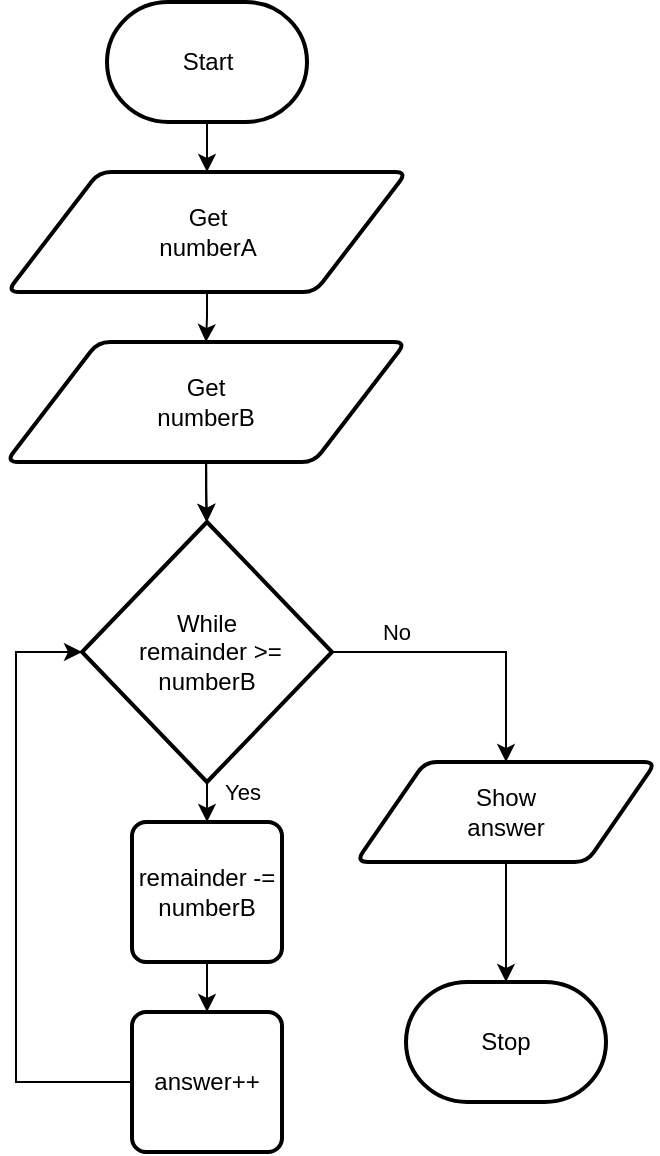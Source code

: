 <mxfile>
    <diagram id="HIP3nbAZw_EuaXWnEj3U" name="Page-1">
        <mxGraphModel dx="606" dy="619" grid="1" gridSize="10" guides="1" tooltips="1" connect="1" arrows="1" fold="1" page="1" pageScale="1" pageWidth="850" pageHeight="1100" math="0" shadow="0">
            <root>
                <mxCell id="0"/>
                <mxCell id="1" parent="0"/>
                <mxCell id="34" style="edgeStyle=orthogonalEdgeStyle;rounded=0;html=1;entryX=0.5;entryY=0;entryDx=0;entryDy=0;" edge="1" parent="1" source="2" target="9">
                    <mxGeometry relative="1" as="geometry"/>
                </mxCell>
                <mxCell id="2" value="Start" style="strokeWidth=2;html=1;shape=mxgraph.flowchart.terminator;whiteSpace=wrap;" parent="1" vertex="1">
                    <mxGeometry x="375.5" y="10" width="100" height="60" as="geometry"/>
                </mxCell>
                <mxCell id="7" value="Stop" style="strokeWidth=2;html=1;shape=mxgraph.flowchart.terminator;whiteSpace=wrap;" parent="1" vertex="1">
                    <mxGeometry x="525" y="500" width="100" height="60" as="geometry"/>
                </mxCell>
                <mxCell id="8" style="edgeStyle=none;html=1;startArrow=none;" parent="1" source="24" target="12" edge="1">
                    <mxGeometry relative="1" as="geometry"/>
                </mxCell>
                <mxCell id="33" style="edgeStyle=orthogonalEdgeStyle;rounded=0;html=1;" edge="1" parent="1" source="9" target="24">
                    <mxGeometry relative="1" as="geometry"/>
                </mxCell>
                <mxCell id="9" value="Get&lt;br&gt;numberA" style="shape=parallelogram;html=1;strokeWidth=2;perimeter=parallelogramPerimeter;whiteSpace=wrap;rounded=1;arcSize=12;size=0.23;" parent="1" vertex="1">
                    <mxGeometry x="325.5" y="95" width="200" height="60" as="geometry"/>
                </mxCell>
                <mxCell id="11" style="html=1;entryX=0.5;entryY=0;entryDx=0;entryDy=0;edgeStyle=orthogonalEdgeStyle;rounded=0;" parent="1" source="12" target="29" edge="1">
                    <mxGeometry relative="1" as="geometry">
                        <mxPoint x="645" y="460" as="targetPoint"/>
                    </mxGeometry>
                </mxCell>
                <mxCell id="21" style="edgeStyle=none;html=1;entryX=0.5;entryY=0;entryDx=0;entryDy=0;" parent="1" source="12" target="26" edge="1">
                    <mxGeometry relative="1" as="geometry">
                        <mxPoint x="425" y="440" as="targetPoint"/>
                    </mxGeometry>
                </mxCell>
                <mxCell id="12" value="While&lt;br&gt;&amp;nbsp;remainder &amp;gt;=&lt;br&gt;numberB" style="strokeWidth=2;html=1;shape=mxgraph.flowchart.decision;whiteSpace=wrap;" parent="1" vertex="1">
                    <mxGeometry x="363" y="270" width="125" height="130" as="geometry"/>
                </mxCell>
                <mxCell id="16" value="Yes" style="text;html=1;align=center;verticalAlign=middle;resizable=0;points=[];autosize=1;strokeColor=none;fillColor=none;fontSize=11;fontFamily=Helvetica;fontColor=default;" parent="1" vertex="1">
                    <mxGeometry x="423" y="390" width="40" height="30" as="geometry"/>
                </mxCell>
                <mxCell id="17" value="No" style="text;html=1;align=center;verticalAlign=middle;resizable=0;points=[];autosize=1;strokeColor=none;fillColor=none;fontSize=11;fontFamily=Helvetica;fontColor=default;" parent="1" vertex="1">
                    <mxGeometry x="500" y="310" width="40" height="30" as="geometry"/>
                </mxCell>
                <mxCell id="35" value="" style="edgeStyle=orthogonalEdgeStyle;rounded=0;html=1;" edge="1" parent="1" source="24" target="12">
                    <mxGeometry relative="1" as="geometry"/>
                </mxCell>
                <mxCell id="24" value="Get&lt;br&gt;numberB" style="shape=parallelogram;html=1;strokeWidth=2;perimeter=parallelogramPerimeter;whiteSpace=wrap;rounded=1;arcSize=12;size=0.23;" vertex="1" parent="1">
                    <mxGeometry x="325" y="180" width="200" height="60" as="geometry"/>
                </mxCell>
                <mxCell id="38" style="edgeStyle=orthogonalEdgeStyle;rounded=0;html=1;entryX=0.5;entryY=0;entryDx=0;entryDy=0;" edge="1" parent="1" source="26" target="31">
                    <mxGeometry relative="1" as="geometry"/>
                </mxCell>
                <mxCell id="26" value="remainder -= numberB" style="rounded=1;whiteSpace=wrap;html=1;absoluteArcSize=1;arcSize=14;strokeWidth=2;" vertex="1" parent="1">
                    <mxGeometry x="388" y="420" width="75" height="70" as="geometry"/>
                </mxCell>
                <mxCell id="37" style="edgeStyle=orthogonalEdgeStyle;rounded=0;html=1;" edge="1" parent="1" source="29" target="7">
                    <mxGeometry relative="1" as="geometry"/>
                </mxCell>
                <mxCell id="29" value="Show&lt;br&gt;answer" style="shape=parallelogram;html=1;strokeWidth=2;perimeter=parallelogramPerimeter;whiteSpace=wrap;rounded=1;arcSize=12;size=0.23;" vertex="1" parent="1">
                    <mxGeometry x="500" y="390" width="150" height="50" as="geometry"/>
                </mxCell>
                <mxCell id="40" style="edgeStyle=orthogonalEdgeStyle;rounded=0;html=1;entryX=0;entryY=0.5;entryDx=0;entryDy=0;entryPerimeter=0;" edge="1" parent="1" source="31" target="12">
                    <mxGeometry relative="1" as="geometry">
                        <mxPoint x="310" y="320" as="targetPoint"/>
                        <Array as="points">
                            <mxPoint x="330" y="550"/>
                            <mxPoint x="330" y="335"/>
                        </Array>
                    </mxGeometry>
                </mxCell>
                <mxCell id="31" value="answer++" style="rounded=1;whiteSpace=wrap;html=1;absoluteArcSize=1;arcSize=14;strokeWidth=2;" vertex="1" parent="1">
                    <mxGeometry x="388" y="515" width="75" height="70" as="geometry"/>
                </mxCell>
            </root>
        </mxGraphModel>
    </diagram>
</mxfile>
